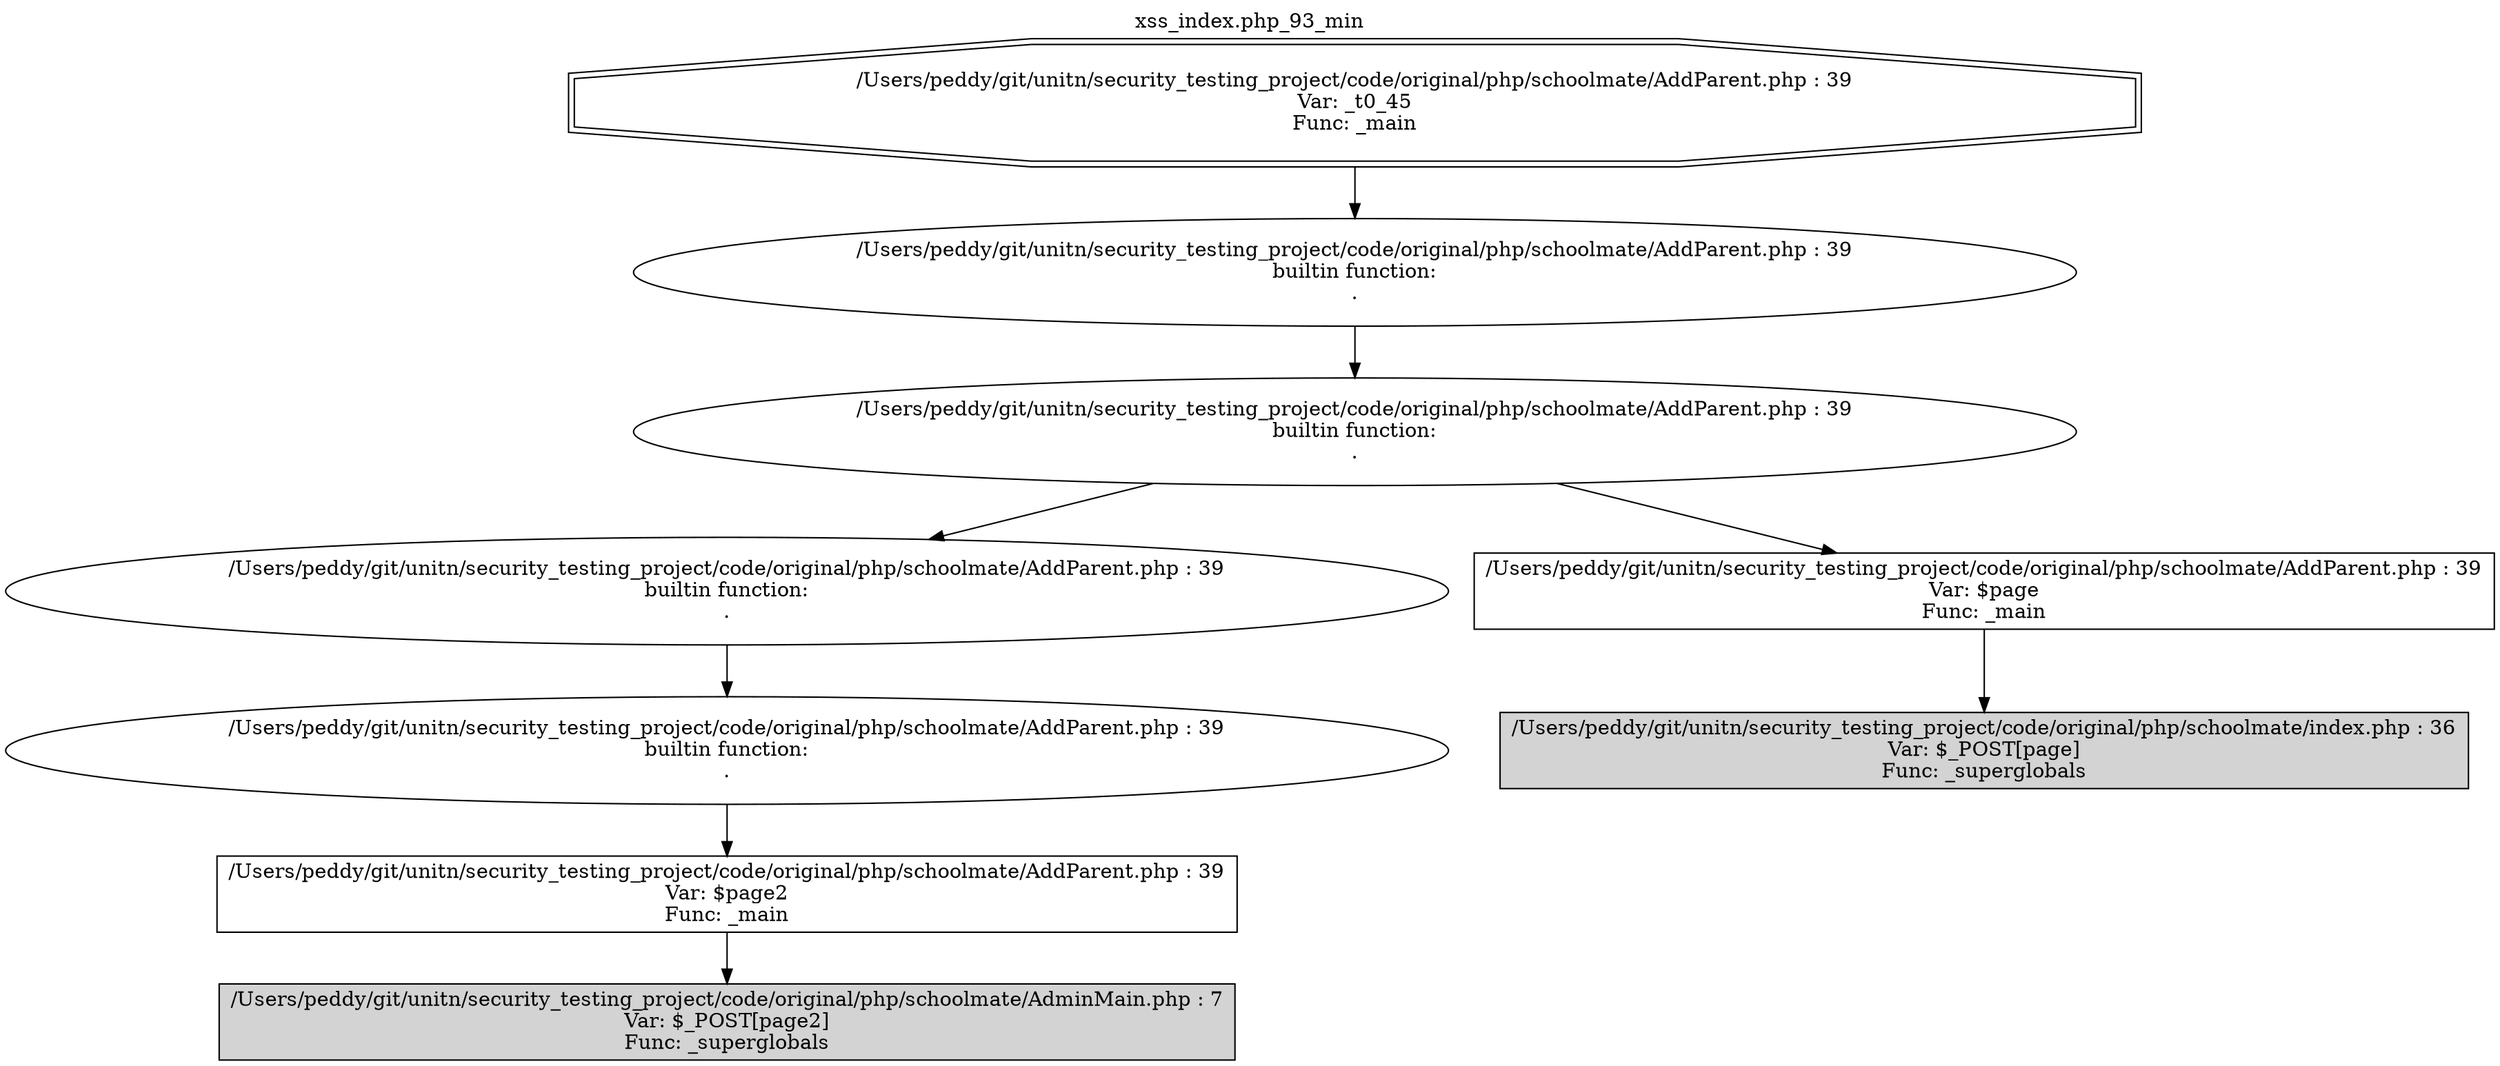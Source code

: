 digraph cfg {
  label="xss_index.php_93_min";
  labelloc=t;
  n1 [shape=doubleoctagon, label="/Users/peddy/git/unitn/security_testing_project/code/original/php/schoolmate/AddParent.php : 39\nVar: _t0_45\nFunc: _main\n"];
  n2 [shape=ellipse, label="/Users/peddy/git/unitn/security_testing_project/code/original/php/schoolmate/AddParent.php : 39\nbuiltin function:\n.\n"];
  n3 [shape=ellipse, label="/Users/peddy/git/unitn/security_testing_project/code/original/php/schoolmate/AddParent.php : 39\nbuiltin function:\n.\n"];
  n4 [shape=ellipse, label="/Users/peddy/git/unitn/security_testing_project/code/original/php/schoolmate/AddParent.php : 39\nbuiltin function:\n.\n"];
  n5 [shape=ellipse, label="/Users/peddy/git/unitn/security_testing_project/code/original/php/schoolmate/AddParent.php : 39\nbuiltin function:\n.\n"];
  n6 [shape=box, label="/Users/peddy/git/unitn/security_testing_project/code/original/php/schoolmate/AddParent.php : 39\nVar: $page2\nFunc: _main\n"];
  n7 [shape=box, label="/Users/peddy/git/unitn/security_testing_project/code/original/php/schoolmate/AdminMain.php : 7\nVar: $_POST[page2]\nFunc: _superglobals\n",style=filled];
  n8 [shape=box, label="/Users/peddy/git/unitn/security_testing_project/code/original/php/schoolmate/AddParent.php : 39\nVar: $page\nFunc: _main\n"];
  n9 [shape=box, label="/Users/peddy/git/unitn/security_testing_project/code/original/php/schoolmate/index.php : 36\nVar: $_POST[page]\nFunc: _superglobals\n",style=filled];
  n1 -> n2;
  n2 -> n3;
  n3 -> n4;
  n3 -> n8;
  n4 -> n5;
  n5 -> n6;
  n6 -> n7;
  n8 -> n9;
}
